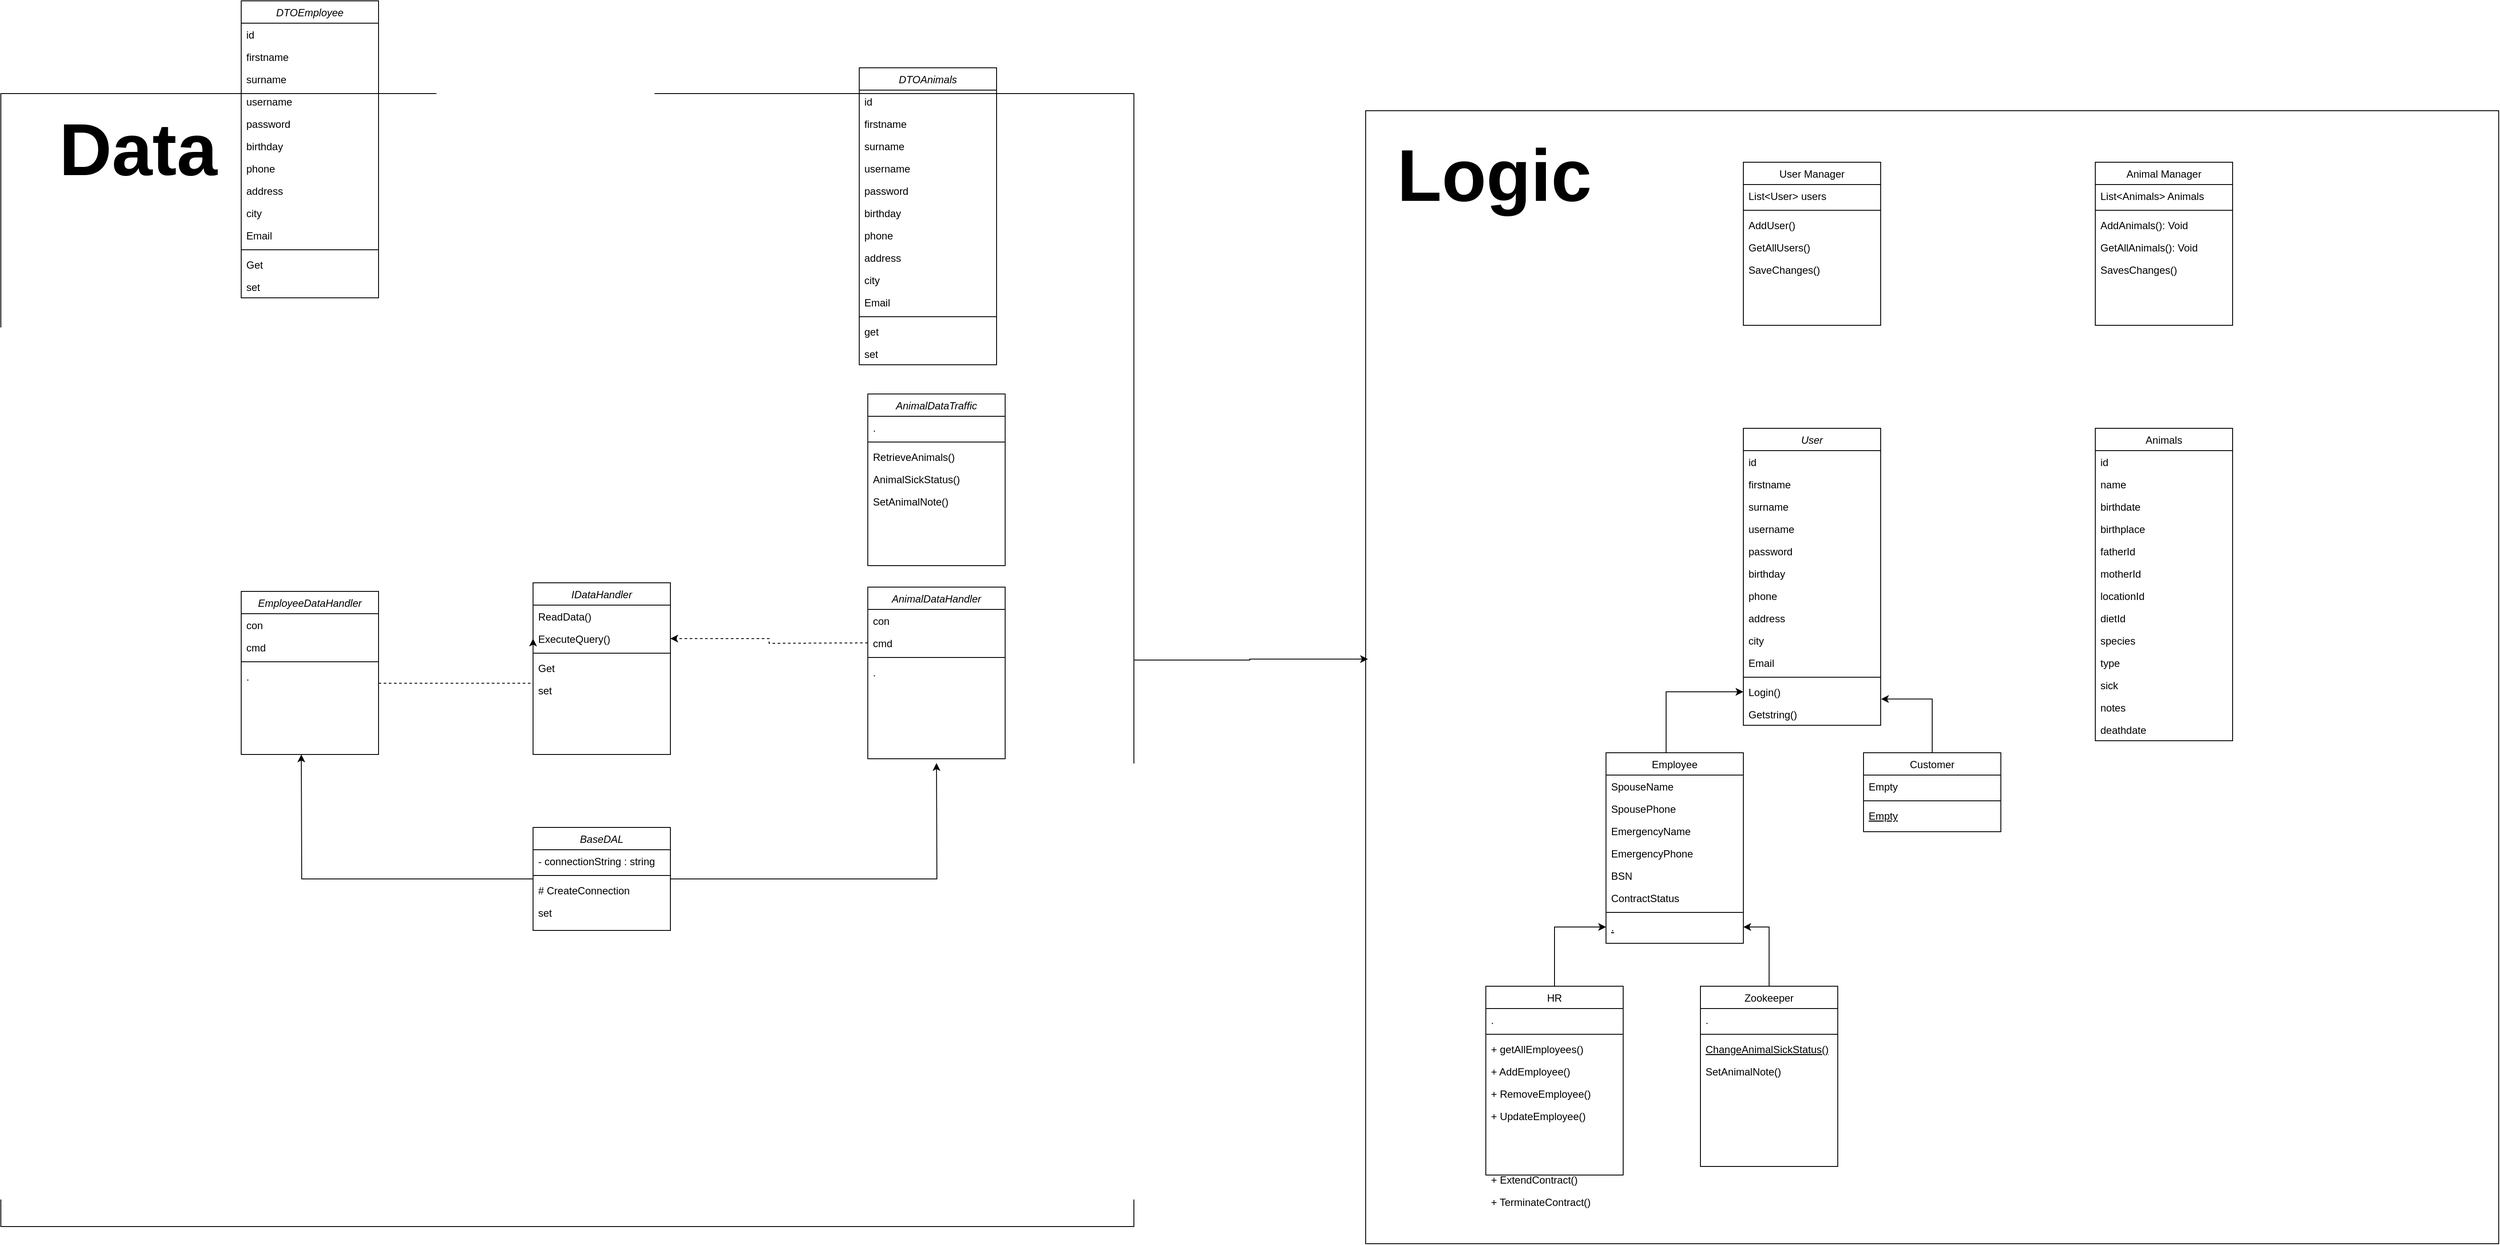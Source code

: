 <mxfile version="20.2.3" type="device"><diagram id="C5RBs43oDa-KdzZeNtuy" name="Page-1"><mxGraphModel dx="5321" dy="2700" grid="1" gridSize="10" guides="1" tooltips="1" connect="0" arrows="1" fold="1" page="1" pageScale="1" pageWidth="827" pageHeight="1169" math="0" shadow="0"><root><mxCell id="WIyWlLk6GJQsqaUBKTNV-0"/><mxCell id="WIyWlLk6GJQsqaUBKTNV-1" parent="WIyWlLk6GJQsqaUBKTNV-0"/><mxCell id="oR1bNTwFXTj507dWlVXC-54" value="" style="group" parent="WIyWlLk6GJQsqaUBKTNV-1" connectable="0" vertex="1"><mxGeometry x="-220" y="-250" width="1320" height="1320" as="geometry"/></mxCell><mxCell id="oR1bNTwFXTj507dWlVXC-52" value="" style="whiteSpace=wrap;html=1;aspect=fixed;labelBorderColor=#00CCCC;labelBackgroundColor=#99FF99;" parent="oR1bNTwFXTj507dWlVXC-54" vertex="1"><mxGeometry width="1320" height="1320" as="geometry"/></mxCell><mxCell id="oR1bNTwFXTj507dWlVXC-53" value="Logic" style="text;html=1;strokeColor=none;fillColor=none;align=center;verticalAlign=middle;whiteSpace=wrap;rounded=0;fontStyle=1;fontSize=85;" parent="oR1bNTwFXTj507dWlVXC-54" vertex="1"><mxGeometry x="120" y="60" width="60" height="30" as="geometry"/></mxCell><mxCell id="-MPWnxY_A1ma4q9v_jvq-7" value="User Manager" style="swimlane;fontStyle=0;align=center;verticalAlign=top;childLayout=stackLayout;horizontal=1;startSize=26;horizontalStack=0;resizeParent=1;resizeLast=0;collapsible=1;marginBottom=0;rounded=0;shadow=0;strokeWidth=1;" parent="oR1bNTwFXTj507dWlVXC-54" vertex="1"><mxGeometry x="440" y="60" width="160" height="190" as="geometry"><mxRectangle x="230" y="140" width="160" height="26" as="alternateBounds"/></mxGeometry></mxCell><mxCell id="-MPWnxY_A1ma4q9v_jvq-8" value="List&lt;User&gt; users" style="text;align=left;verticalAlign=top;spacingLeft=4;spacingRight=4;overflow=hidden;rotatable=0;points=[[0,0.5],[1,0.5]];portConstraint=eastwest;" parent="-MPWnxY_A1ma4q9v_jvq-7" vertex="1"><mxGeometry y="26" width="160" height="26" as="geometry"/></mxCell><mxCell id="-MPWnxY_A1ma4q9v_jvq-9" value="" style="line;html=1;strokeWidth=1;align=left;verticalAlign=middle;spacingTop=-1;spacingLeft=3;spacingRight=3;rotatable=0;labelPosition=right;points=[];portConstraint=eastwest;" parent="-MPWnxY_A1ma4q9v_jvq-7" vertex="1"><mxGeometry y="52" width="160" height="8" as="geometry"/></mxCell><mxCell id="-MPWnxY_A1ma4q9v_jvq-15" value="AddUser()" style="text;align=left;verticalAlign=top;spacingLeft=4;spacingRight=4;overflow=hidden;rotatable=0;points=[[0,0.5],[1,0.5]];portConstraint=eastwest;" parent="-MPWnxY_A1ma4q9v_jvq-7" vertex="1"><mxGeometry y="60" width="160" height="26" as="geometry"/></mxCell><mxCell id="oILaNvn7ztv15I3lUajf-6" value="GetAllUsers()" style="text;align=left;verticalAlign=top;spacingLeft=4;spacingRight=4;overflow=hidden;rotatable=0;points=[[0,0.5],[1,0.5]];portConstraint=eastwest;" parent="-MPWnxY_A1ma4q9v_jvq-7" vertex="1"><mxGeometry y="86" width="160" height="26" as="geometry"/></mxCell><mxCell id="oR1bNTwFXTj507dWlVXC-46" value="SaveChanges()" style="text;align=left;verticalAlign=top;spacingLeft=4;spacingRight=4;overflow=hidden;rotatable=0;points=[[0,0.5],[1,0.5]];portConstraint=eastwest;" parent="-MPWnxY_A1ma4q9v_jvq-7" vertex="1"><mxGeometry y="112" width="160" height="26" as="geometry"/></mxCell><mxCell id="-MPWnxY_A1ma4q9v_jvq-1" value="Animal Manager" style="swimlane;fontStyle=0;align=center;verticalAlign=top;childLayout=stackLayout;horizontal=1;startSize=26;horizontalStack=0;resizeParent=1;resizeLast=0;collapsible=1;marginBottom=0;rounded=0;shadow=0;strokeWidth=1;" parent="oR1bNTwFXTj507dWlVXC-54" vertex="1"><mxGeometry x="850" y="60" width="160" height="190" as="geometry"><mxRectangle x="230" y="140" width="160" height="26" as="alternateBounds"/></mxGeometry></mxCell><mxCell id="-MPWnxY_A1ma4q9v_jvq-6" value="List&lt;Animals&gt; Animals" style="text;align=left;verticalAlign=top;spacingLeft=4;spacingRight=4;overflow=hidden;rotatable=0;points=[[0,0.5],[1,0.5]];portConstraint=eastwest;" parent="-MPWnxY_A1ma4q9v_jvq-1" vertex="1"><mxGeometry y="26" width="160" height="26" as="geometry"/></mxCell><mxCell id="-MPWnxY_A1ma4q9v_jvq-5" value="" style="line;html=1;strokeWidth=1;align=left;verticalAlign=middle;spacingTop=-1;spacingLeft=3;spacingRight=3;rotatable=0;labelPosition=right;points=[];portConstraint=eastwest;" parent="-MPWnxY_A1ma4q9v_jvq-1" vertex="1"><mxGeometry y="52" width="160" height="8" as="geometry"/></mxCell><mxCell id="-MPWnxY_A1ma4q9v_jvq-10" value="AddAnimals(): Void&#10;&#10;" style="text;align=left;verticalAlign=top;spacingLeft=4;spacingRight=4;overflow=hidden;rotatable=0;points=[[0,0.5],[1,0.5]];portConstraint=eastwest;" parent="-MPWnxY_A1ma4q9v_jvq-1" vertex="1"><mxGeometry y="60" width="160" height="26" as="geometry"/></mxCell><mxCell id="-MPWnxY_A1ma4q9v_jvq-11" value="GetAllAnimals(): Void&#10;&#10;" style="text;align=left;verticalAlign=top;spacingLeft=4;spacingRight=4;overflow=hidden;rotatable=0;points=[[0,0.5],[1,0.5]];portConstraint=eastwest;" parent="-MPWnxY_A1ma4q9v_jvq-1" vertex="1"><mxGeometry y="86" width="160" height="26" as="geometry"/></mxCell><mxCell id="-MPWnxY_A1ma4q9v_jvq-13" value="SavesChanges()" style="text;align=left;verticalAlign=top;spacingLeft=4;spacingRight=4;overflow=hidden;rotatable=0;points=[[0,0.5],[1,0.5]];portConstraint=eastwest;" parent="-MPWnxY_A1ma4q9v_jvq-1" vertex="1"><mxGeometry y="112" width="160" height="26" as="geometry"/></mxCell><mxCell id="zkfFHV4jXpPFQw0GAbJ--17" value="Animals" style="swimlane;fontStyle=0;align=center;verticalAlign=top;childLayout=stackLayout;horizontal=1;startSize=26;horizontalStack=0;resizeParent=1;resizeLast=0;collapsible=1;marginBottom=0;rounded=0;shadow=0;strokeWidth=1;" parent="oR1bNTwFXTj507dWlVXC-54" vertex="1"><mxGeometry x="850" y="370" width="160" height="364" as="geometry"><mxRectangle x="550" y="140" width="160" height="26" as="alternateBounds"/></mxGeometry></mxCell><mxCell id="zkfFHV4jXpPFQw0GAbJ--18" value="id" style="text;align=left;verticalAlign=top;spacingLeft=4;spacingRight=4;overflow=hidden;rotatable=0;points=[[0,0.5],[1,0.5]];portConstraint=eastwest;" parent="zkfFHV4jXpPFQw0GAbJ--17" vertex="1"><mxGeometry y="26" width="160" height="26" as="geometry"/></mxCell><mxCell id="zkfFHV4jXpPFQw0GAbJ--19" value="name" style="text;align=left;verticalAlign=top;spacingLeft=4;spacingRight=4;overflow=hidden;rotatable=0;points=[[0,0.5],[1,0.5]];portConstraint=eastwest;rounded=0;shadow=0;html=0;" parent="zkfFHV4jXpPFQw0GAbJ--17" vertex="1"><mxGeometry y="52" width="160" height="26" as="geometry"/></mxCell><mxCell id="zkfFHV4jXpPFQw0GAbJ--20" value="birthdate" style="text;align=left;verticalAlign=top;spacingLeft=4;spacingRight=4;overflow=hidden;rotatable=0;points=[[0,0.5],[1,0.5]];portConstraint=eastwest;rounded=0;shadow=0;html=0;" parent="zkfFHV4jXpPFQw0GAbJ--17" vertex="1"><mxGeometry y="78" width="160" height="26" as="geometry"/></mxCell><mxCell id="zkfFHV4jXpPFQw0GAbJ--21" value="birthplace" style="text;align=left;verticalAlign=top;spacingLeft=4;spacingRight=4;overflow=hidden;rotatable=0;points=[[0,0.5],[1,0.5]];portConstraint=eastwest;rounded=0;shadow=0;html=0;" parent="zkfFHV4jXpPFQw0GAbJ--17" vertex="1"><mxGeometry y="104" width="160" height="26" as="geometry"/></mxCell><mxCell id="zkfFHV4jXpPFQw0GAbJ--22" value="fatherId&#10;" style="text;align=left;verticalAlign=top;spacingLeft=4;spacingRight=4;overflow=hidden;rotatable=0;points=[[0,0.5],[1,0.5]];portConstraint=eastwest;rounded=0;shadow=0;html=0;" parent="zkfFHV4jXpPFQw0GAbJ--17" vertex="1"><mxGeometry y="130" width="160" height="26" as="geometry"/></mxCell><mxCell id="zkfFHV4jXpPFQw0GAbJ--24" value="motherId" style="text;align=left;verticalAlign=top;spacingLeft=4;spacingRight=4;overflow=hidden;rotatable=0;points=[[0,0.5],[1,0.5]];portConstraint=eastwest;" parent="zkfFHV4jXpPFQw0GAbJ--17" vertex="1"><mxGeometry y="156" width="160" height="26" as="geometry"/></mxCell><mxCell id="zkfFHV4jXpPFQw0GAbJ--25" value="locationId" style="text;align=left;verticalAlign=top;spacingLeft=4;spacingRight=4;overflow=hidden;rotatable=0;points=[[0,0.5],[1,0.5]];portConstraint=eastwest;" parent="zkfFHV4jXpPFQw0GAbJ--17" vertex="1"><mxGeometry y="182" width="160" height="26" as="geometry"/></mxCell><mxCell id="QsnjbeU9cIYZemEmdi8z-0" value="dietId" style="text;align=left;verticalAlign=top;spacingLeft=4;spacingRight=4;overflow=hidden;rotatable=0;points=[[0,0.5],[1,0.5]];portConstraint=eastwest;rounded=0;shadow=0;html=0;" parent="zkfFHV4jXpPFQw0GAbJ--17" vertex="1"><mxGeometry y="208" width="160" height="26" as="geometry"/></mxCell><mxCell id="QsnjbeU9cIYZemEmdi8z-1" value="species" style="text;align=left;verticalAlign=top;spacingLeft=4;spacingRight=4;overflow=hidden;rotatable=0;points=[[0,0.5],[1,0.5]];portConstraint=eastwest;rounded=0;shadow=0;html=0;" parent="zkfFHV4jXpPFQw0GAbJ--17" vertex="1"><mxGeometry y="234" width="160" height="26" as="geometry"/></mxCell><mxCell id="oR1bNTwFXTj507dWlVXC-50" value="type" style="text;align=left;verticalAlign=top;spacingLeft=4;spacingRight=4;overflow=hidden;rotatable=0;points=[[0,0.5],[1,0.5]];portConstraint=eastwest;rounded=0;shadow=0;html=0;" parent="zkfFHV4jXpPFQw0GAbJ--17" vertex="1"><mxGeometry y="260" width="160" height="26" as="geometry"/></mxCell><mxCell id="QsnjbeU9cIYZemEmdi8z-2" value="sick" style="text;align=left;verticalAlign=top;spacingLeft=4;spacingRight=4;overflow=hidden;rotatable=0;points=[[0,0.5],[1,0.5]];portConstraint=eastwest;rounded=0;shadow=0;html=0;" parent="zkfFHV4jXpPFQw0GAbJ--17" vertex="1"><mxGeometry y="286" width="160" height="26" as="geometry"/></mxCell><mxCell id="QsnjbeU9cIYZemEmdi8z-3" value="notes" style="text;align=left;verticalAlign=top;spacingLeft=4;spacingRight=4;overflow=hidden;rotatable=0;points=[[0,0.5],[1,0.5]];portConstraint=eastwest;rounded=0;shadow=0;html=0;" parent="zkfFHV4jXpPFQw0GAbJ--17" vertex="1"><mxGeometry y="312" width="160" height="26" as="geometry"/></mxCell><mxCell id="QsnjbeU9cIYZemEmdi8z-4" value="deathdate" style="text;align=left;verticalAlign=top;spacingLeft=4;spacingRight=4;overflow=hidden;rotatable=0;points=[[0,0.5],[1,0.5]];portConstraint=eastwest;rounded=0;shadow=0;html=0;" parent="zkfFHV4jXpPFQw0GAbJ--17" vertex="1"><mxGeometry y="338" width="160" height="26" as="geometry"/></mxCell><mxCell id="-MPWnxY_A1ma4q9v_jvq-16" value="+ ExtendContract()" style="text;align=left;verticalAlign=top;spacingLeft=4;spacingRight=4;overflow=hidden;rotatable=0;points=[[0,0.5],[1,0.5]];portConstraint=eastwest;" parent="oR1bNTwFXTj507dWlVXC-54" vertex="1"><mxGeometry x="140" y="1232" width="160" height="26" as="geometry"/></mxCell><mxCell id="oR1bNTwFXTj507dWlVXC-45" value="+ TerminateContract()&#10;" style="text;align=left;verticalAlign=top;spacingLeft=4;spacingRight=4;overflow=hidden;rotatable=0;points=[[0,0.5],[1,0.5]];portConstraint=eastwest;" parent="oR1bNTwFXTj507dWlVXC-54" vertex="1"><mxGeometry x="140" y="1258" width="160" height="26" as="geometry"/></mxCell><mxCell id="zkfFHV4jXpPFQw0GAbJ--0" value="User" style="swimlane;fontStyle=2;align=center;verticalAlign=top;childLayout=stackLayout;horizontal=1;startSize=26;horizontalStack=0;resizeParent=1;resizeLast=0;collapsible=1;marginBottom=0;rounded=0;shadow=0;strokeWidth=1;" parent="WIyWlLk6GJQsqaUBKTNV-1" vertex="1"><mxGeometry x="220" y="120" width="160" height="346" as="geometry"><mxRectangle x="230" y="140" width="160" height="26" as="alternateBounds"/></mxGeometry></mxCell><mxCell id="zkfFHV4jXpPFQw0GAbJ--1" value="id" style="text;align=left;verticalAlign=top;spacingLeft=4;spacingRight=4;overflow=hidden;rotatable=0;points=[[0,0.5],[1,0.5]];portConstraint=eastwest;" parent="zkfFHV4jXpPFQw0GAbJ--0" vertex="1"><mxGeometry y="26" width="160" height="26" as="geometry"/></mxCell><mxCell id="zkfFHV4jXpPFQw0GAbJ--2" value="firstname" style="text;align=left;verticalAlign=top;spacingLeft=4;spacingRight=4;overflow=hidden;rotatable=0;points=[[0,0.5],[1,0.5]];portConstraint=eastwest;rounded=0;shadow=0;html=0;" parent="zkfFHV4jXpPFQw0GAbJ--0" vertex="1"><mxGeometry y="52" width="160" height="26" as="geometry"/></mxCell><mxCell id="oR1bNTwFXTj507dWlVXC-14" value="surname" style="text;align=left;verticalAlign=top;spacingLeft=4;spacingRight=4;overflow=hidden;rotatable=0;points=[[0,0.5],[1,0.5]];portConstraint=eastwest;rounded=0;shadow=0;html=0;" parent="zkfFHV4jXpPFQw0GAbJ--0" vertex="1"><mxGeometry y="78" width="160" height="26" as="geometry"/></mxCell><mxCell id="oR1bNTwFXTj507dWlVXC-15" value="username" style="text;align=left;verticalAlign=top;spacingLeft=4;spacingRight=4;overflow=hidden;rotatable=0;points=[[0,0.5],[1,0.5]];portConstraint=eastwest;rounded=0;shadow=0;html=0;" parent="zkfFHV4jXpPFQw0GAbJ--0" vertex="1"><mxGeometry y="104" width="160" height="26" as="geometry"/></mxCell><mxCell id="oR1bNTwFXTj507dWlVXC-16" value="password" style="text;align=left;verticalAlign=top;spacingLeft=4;spacingRight=4;overflow=hidden;rotatable=0;points=[[0,0.5],[1,0.5]];portConstraint=eastwest;rounded=0;shadow=0;html=0;" parent="zkfFHV4jXpPFQw0GAbJ--0" vertex="1"><mxGeometry y="130" width="160" height="26" as="geometry"/></mxCell><mxCell id="AJ4pyQ9A2EGNGKqb7ram-20" value="birthday" style="text;align=left;verticalAlign=top;spacingLeft=4;spacingRight=4;overflow=hidden;rotatable=0;points=[[0,0.5],[1,0.5]];portConstraint=eastwest;rounded=0;shadow=0;html=0;" parent="zkfFHV4jXpPFQw0GAbJ--0" vertex="1"><mxGeometry y="156" width="160" height="26" as="geometry"/></mxCell><mxCell id="oR1bNTwFXTj507dWlVXC-13" value="phone" style="text;align=left;verticalAlign=top;spacingLeft=4;spacingRight=4;overflow=hidden;rotatable=0;points=[[0,0.5],[1,0.5]];portConstraint=eastwest;rounded=0;shadow=0;html=0;" parent="zkfFHV4jXpPFQw0GAbJ--0" vertex="1"><mxGeometry y="182" width="160" height="26" as="geometry"/></mxCell><mxCell id="oR1bNTwFXTj507dWlVXC-12" value="address" style="text;align=left;verticalAlign=top;spacingLeft=4;spacingRight=4;overflow=hidden;rotatable=0;points=[[0,0.5],[1,0.5]];portConstraint=eastwest;rounded=0;shadow=0;html=0;" parent="zkfFHV4jXpPFQw0GAbJ--0" vertex="1"><mxGeometry y="208" width="160" height="26" as="geometry"/></mxCell><mxCell id="zkfFHV4jXpPFQw0GAbJ--3" value="city" style="text;align=left;verticalAlign=top;spacingLeft=4;spacingRight=4;overflow=hidden;rotatable=0;points=[[0,0.5],[1,0.5]];portConstraint=eastwest;rounded=0;shadow=0;html=0;" parent="zkfFHV4jXpPFQw0GAbJ--0" vertex="1"><mxGeometry y="234" width="160" height="26" as="geometry"/></mxCell><mxCell id="AJ4pyQ9A2EGNGKqb7ram-4" value="Email" style="text;align=left;verticalAlign=top;spacingLeft=4;spacingRight=4;overflow=hidden;rotatable=0;points=[[0,0.5],[1,0.5]];portConstraint=eastwest;rounded=0;shadow=0;html=0;" parent="zkfFHV4jXpPFQw0GAbJ--0" vertex="1"><mxGeometry y="260" width="160" height="26" as="geometry"/></mxCell><mxCell id="zkfFHV4jXpPFQw0GAbJ--4" value="" style="line;html=1;strokeWidth=1;align=left;verticalAlign=middle;spacingTop=-1;spacingLeft=3;spacingRight=3;rotatable=0;labelPosition=right;points=[];portConstraint=eastwest;" parent="zkfFHV4jXpPFQw0GAbJ--0" vertex="1"><mxGeometry y="286" width="160" height="8" as="geometry"/></mxCell><mxCell id="oR1bNTwFXTj507dWlVXC-35" value="Login()" style="text;align=left;verticalAlign=top;spacingLeft=4;spacingRight=4;overflow=hidden;rotatable=0;points=[[0,0.5],[1,0.5]];portConstraint=eastwest;rounded=0;shadow=0;html=0;" parent="zkfFHV4jXpPFQw0GAbJ--0" vertex="1"><mxGeometry y="294" width="160" height="26" as="geometry"/></mxCell><mxCell id="AJ4pyQ9A2EGNGKqb7ram-22" value="Getstring()" style="text;align=left;verticalAlign=top;spacingLeft=4;spacingRight=4;overflow=hidden;rotatable=0;points=[[0,0.5],[1,0.5]];portConstraint=eastwest;rounded=0;shadow=0;html=0;" parent="zkfFHV4jXpPFQw0GAbJ--0" vertex="1"><mxGeometry y="320" width="160" height="26" as="geometry"/></mxCell><mxCell id="oR1bNTwFXTj507dWlVXC-39" style="edgeStyle=orthogonalEdgeStyle;rounded=0;orthogonalLoop=1;jettySize=auto;html=1;entryX=0;entryY=0.5;entryDx=0;entryDy=0;" parent="WIyWlLk6GJQsqaUBKTNV-1" source="zkfFHV4jXpPFQw0GAbJ--6" target="oR1bNTwFXTj507dWlVXC-35" edge="1"><mxGeometry relative="1" as="geometry"><Array as="points"><mxPoint x="130" y="427"/></Array></mxGeometry></mxCell><mxCell id="zkfFHV4jXpPFQw0GAbJ--6" value="Employee" style="swimlane;fontStyle=0;align=center;verticalAlign=top;childLayout=stackLayout;horizontal=1;startSize=26;horizontalStack=0;resizeParent=1;resizeLast=0;collapsible=1;marginBottom=0;rounded=0;shadow=0;strokeWidth=1;" parent="WIyWlLk6GJQsqaUBKTNV-1" vertex="1"><mxGeometry x="60" y="498" width="160" height="222" as="geometry"><mxRectangle x="130" y="380" width="160" height="26" as="alternateBounds"/></mxGeometry></mxCell><mxCell id="zkfFHV4jXpPFQw0GAbJ--7" value="SpouseName" style="text;align=left;verticalAlign=top;spacingLeft=4;spacingRight=4;overflow=hidden;rotatable=0;points=[[0,0.5],[1,0.5]];portConstraint=eastwest;" parent="zkfFHV4jXpPFQw0GAbJ--6" vertex="1"><mxGeometry y="26" width="160" height="26" as="geometry"/></mxCell><mxCell id="oR1bNTwFXTj507dWlVXC-20" value="SpousePhone" style="text;align=left;verticalAlign=top;spacingLeft=4;spacingRight=4;overflow=hidden;rotatable=0;points=[[0,0.5],[1,0.5]];portConstraint=eastwest;rounded=0;shadow=0;html=0;" parent="zkfFHV4jXpPFQw0GAbJ--6" vertex="1"><mxGeometry y="52" width="160" height="26" as="geometry"/></mxCell><mxCell id="oR1bNTwFXTj507dWlVXC-19" value="EmergencyName" style="text;align=left;verticalAlign=top;spacingLeft=4;spacingRight=4;overflow=hidden;rotatable=0;points=[[0,0.5],[1,0.5]];portConstraint=eastwest;rounded=0;shadow=0;html=0;" parent="zkfFHV4jXpPFQw0GAbJ--6" vertex="1"><mxGeometry y="78" width="160" height="26" as="geometry"/></mxCell><mxCell id="oR1bNTwFXTj507dWlVXC-18" value="EmergencyPhone" style="text;align=left;verticalAlign=top;spacingLeft=4;spacingRight=4;overflow=hidden;rotatable=0;points=[[0,0.5],[1,0.5]];portConstraint=eastwest;rounded=0;shadow=0;html=0;" parent="zkfFHV4jXpPFQw0GAbJ--6" vertex="1"><mxGeometry y="104" width="160" height="26" as="geometry"/></mxCell><mxCell id="oR1bNTwFXTj507dWlVXC-17" value="BSN" style="text;align=left;verticalAlign=top;spacingLeft=4;spacingRight=4;overflow=hidden;rotatable=0;points=[[0,0.5],[1,0.5]];portConstraint=eastwest;rounded=0;shadow=0;html=0;" parent="zkfFHV4jXpPFQw0GAbJ--6" vertex="1"><mxGeometry y="130" width="160" height="26" as="geometry"/></mxCell><mxCell id="zkfFHV4jXpPFQw0GAbJ--8" value="ContractStatus" style="text;align=left;verticalAlign=top;spacingLeft=4;spacingRight=4;overflow=hidden;rotatable=0;points=[[0,0.5],[1,0.5]];portConstraint=eastwest;rounded=0;shadow=0;html=0;" parent="zkfFHV4jXpPFQw0GAbJ--6" vertex="1"><mxGeometry y="156" width="160" height="26" as="geometry"/></mxCell><mxCell id="zkfFHV4jXpPFQw0GAbJ--9" value="" style="line;html=1;strokeWidth=1;align=left;verticalAlign=middle;spacingTop=-1;spacingLeft=3;spacingRight=3;rotatable=0;labelPosition=right;points=[];portConstraint=eastwest;" parent="zkfFHV4jXpPFQw0GAbJ--6" vertex="1"><mxGeometry y="182" width="160" height="8" as="geometry"/></mxCell><mxCell id="zkfFHV4jXpPFQw0GAbJ--10" value="." style="text;align=left;verticalAlign=top;spacingLeft=4;spacingRight=4;overflow=hidden;rotatable=0;points=[[0,0.5],[1,0.5]];portConstraint=eastwest;fontStyle=4" parent="zkfFHV4jXpPFQw0GAbJ--6" vertex="1"><mxGeometry y="190" width="160" height="26" as="geometry"/></mxCell><mxCell id="oR1bNTwFXTj507dWlVXC-40" style="edgeStyle=orthogonalEdgeStyle;rounded=0;orthogonalLoop=1;jettySize=auto;html=1;entryX=1.003;entryY=0.824;entryDx=0;entryDy=0;entryPerimeter=0;" parent="WIyWlLk6GJQsqaUBKTNV-1" source="oR1bNTwFXTj507dWlVXC-2" target="oR1bNTwFXTj507dWlVXC-35" edge="1"><mxGeometry relative="1" as="geometry"/></mxCell><mxCell id="oR1bNTwFXTj507dWlVXC-2" value="Customer" style="swimlane;fontStyle=0;align=center;verticalAlign=top;childLayout=stackLayout;horizontal=1;startSize=26;horizontalStack=0;resizeParent=1;resizeLast=0;collapsible=1;marginBottom=0;rounded=0;shadow=0;strokeWidth=1;" parent="WIyWlLk6GJQsqaUBKTNV-1" vertex="1"><mxGeometry x="360" y="498" width="160" height="92" as="geometry"><mxRectangle x="130" y="380" width="160" height="26" as="alternateBounds"/></mxGeometry></mxCell><mxCell id="oR1bNTwFXTj507dWlVXC-3" value="Empty" style="text;align=left;verticalAlign=top;spacingLeft=4;spacingRight=4;overflow=hidden;rotatable=0;points=[[0,0.5],[1,0.5]];portConstraint=eastwest;" parent="oR1bNTwFXTj507dWlVXC-2" vertex="1"><mxGeometry y="26" width="160" height="26" as="geometry"/></mxCell><mxCell id="oR1bNTwFXTj507dWlVXC-5" value="" style="line;html=1;strokeWidth=1;align=left;verticalAlign=middle;spacingTop=-1;spacingLeft=3;spacingRight=3;rotatable=0;labelPosition=right;points=[];portConstraint=eastwest;" parent="oR1bNTwFXTj507dWlVXC-2" vertex="1"><mxGeometry y="52" width="160" height="8" as="geometry"/></mxCell><mxCell id="oR1bNTwFXTj507dWlVXC-6" value="Empty" style="text;align=left;verticalAlign=top;spacingLeft=4;spacingRight=4;overflow=hidden;rotatable=0;points=[[0,0.5],[1,0.5]];portConstraint=eastwest;fontStyle=4" parent="oR1bNTwFXTj507dWlVXC-2" vertex="1"><mxGeometry y="60" width="160" height="26" as="geometry"/></mxCell><mxCell id="oR1bNTwFXTj507dWlVXC-36" style="edgeStyle=orthogonalEdgeStyle;rounded=0;orthogonalLoop=1;jettySize=auto;html=1;entryX=0;entryY=0.5;entryDx=0;entryDy=0;" parent="WIyWlLk6GJQsqaUBKTNV-1" source="oR1bNTwFXTj507dWlVXC-21" target="zkfFHV4jXpPFQw0GAbJ--10" edge="1"><mxGeometry relative="1" as="geometry"/></mxCell><mxCell id="oR1bNTwFXTj507dWlVXC-21" value="HR" style="swimlane;fontStyle=0;align=center;verticalAlign=top;childLayout=stackLayout;horizontal=1;startSize=26;horizontalStack=0;resizeParent=1;resizeLast=0;collapsible=1;marginBottom=0;rounded=0;shadow=0;strokeWidth=1;" parent="WIyWlLk6GJQsqaUBKTNV-1" vertex="1"><mxGeometry x="-80" y="770" width="160" height="220" as="geometry"><mxRectangle x="130" y="380" width="160" height="26" as="alternateBounds"/></mxGeometry></mxCell><mxCell id="oR1bNTwFXTj507dWlVXC-22" value="." style="text;align=left;verticalAlign=top;spacingLeft=4;spacingRight=4;overflow=hidden;rotatable=0;points=[[0,0.5],[1,0.5]];portConstraint=eastwest;" parent="oR1bNTwFXTj507dWlVXC-21" vertex="1"><mxGeometry y="26" width="160" height="26" as="geometry"/></mxCell><mxCell id="oR1bNTwFXTj507dWlVXC-24" value="" style="line;html=1;strokeWidth=1;align=left;verticalAlign=middle;spacingTop=-1;spacingLeft=3;spacingRight=3;rotatable=0;labelPosition=right;points=[];portConstraint=eastwest;" parent="oR1bNTwFXTj507dWlVXC-21" vertex="1"><mxGeometry y="52" width="160" height="8" as="geometry"/></mxCell><mxCell id="oR1bNTwFXTj507dWlVXC-25" value="+ getAllEmployees()" style="text;align=left;verticalAlign=top;spacingLeft=4;spacingRight=4;overflow=hidden;rotatable=0;points=[[0,0.5],[1,0.5]];portConstraint=eastwest;fontStyle=0" parent="oR1bNTwFXTj507dWlVXC-21" vertex="1"><mxGeometry y="60" width="160" height="26" as="geometry"/></mxCell><mxCell id="oR1bNTwFXTj507dWlVXC-26" value="+ AddEmployee()" style="text;align=left;verticalAlign=top;spacingLeft=4;spacingRight=4;overflow=hidden;rotatable=0;points=[[0,0.5],[1,0.5]];portConstraint=eastwest;" parent="oR1bNTwFXTj507dWlVXC-21" vertex="1"><mxGeometry y="86" width="160" height="26" as="geometry"/></mxCell><mxCell id="AJ4pyQ9A2EGNGKqb7ram-35" value="+ RemoveEmployee()" style="text;align=left;verticalAlign=top;spacingLeft=4;spacingRight=4;overflow=hidden;rotatable=0;points=[[0,0.5],[1,0.5]];portConstraint=eastwest;" parent="oR1bNTwFXTj507dWlVXC-21" vertex="1"><mxGeometry y="112" width="160" height="26" as="geometry"/></mxCell><mxCell id="AJ4pyQ9A2EGNGKqb7ram-36" value="+ UpdateEmployee()" style="text;align=left;verticalAlign=top;spacingLeft=4;spacingRight=4;overflow=hidden;rotatable=0;points=[[0,0.5],[1,0.5]];portConstraint=eastwest;" parent="oR1bNTwFXTj507dWlVXC-21" vertex="1"><mxGeometry y="138" width="160" height="26" as="geometry"/></mxCell><mxCell id="oR1bNTwFXTj507dWlVXC-38" style="edgeStyle=orthogonalEdgeStyle;rounded=0;orthogonalLoop=1;jettySize=auto;html=1;entryX=1;entryY=0.5;entryDx=0;entryDy=0;" parent="WIyWlLk6GJQsqaUBKTNV-1" source="oR1bNTwFXTj507dWlVXC-27" target="zkfFHV4jXpPFQw0GAbJ--10" edge="1"><mxGeometry relative="1" as="geometry"/></mxCell><mxCell id="oR1bNTwFXTj507dWlVXC-27" value="Zookeeper" style="swimlane;fontStyle=0;align=center;verticalAlign=top;childLayout=stackLayout;horizontal=1;startSize=26;horizontalStack=0;resizeParent=1;resizeLast=0;collapsible=1;marginBottom=0;rounded=0;shadow=0;strokeWidth=1;" parent="WIyWlLk6GJQsqaUBKTNV-1" vertex="1"><mxGeometry x="170" y="770" width="160" height="210" as="geometry"><mxRectangle x="130" y="380" width="160" height="26" as="alternateBounds"/></mxGeometry></mxCell><mxCell id="oR1bNTwFXTj507dWlVXC-28" value="." style="text;align=left;verticalAlign=top;spacingLeft=4;spacingRight=4;overflow=hidden;rotatable=0;points=[[0,0.5],[1,0.5]];portConstraint=eastwest;" parent="oR1bNTwFXTj507dWlVXC-27" vertex="1"><mxGeometry y="26" width="160" height="26" as="geometry"/></mxCell><mxCell id="oR1bNTwFXTj507dWlVXC-30" value="" style="line;html=1;strokeWidth=1;align=left;verticalAlign=middle;spacingTop=-1;spacingLeft=3;spacingRight=3;rotatable=0;labelPosition=right;points=[];portConstraint=eastwest;" parent="oR1bNTwFXTj507dWlVXC-27" vertex="1"><mxGeometry y="52" width="160" height="8" as="geometry"/></mxCell><mxCell id="oR1bNTwFXTj507dWlVXC-31" value="ChangeAnimalSickStatus()" style="text;align=left;verticalAlign=top;spacingLeft=4;spacingRight=4;overflow=hidden;rotatable=0;points=[[0,0.5],[1,0.5]];portConstraint=eastwest;fontStyle=4" parent="oR1bNTwFXTj507dWlVXC-27" vertex="1"><mxGeometry y="60" width="160" height="26" as="geometry"/></mxCell><mxCell id="oR1bNTwFXTj507dWlVXC-32" value="SetAnimalNote()" style="text;align=left;verticalAlign=top;spacingLeft=4;spacingRight=4;overflow=hidden;rotatable=0;points=[[0,0.5],[1,0.5]];portConstraint=eastwest;" parent="oR1bNTwFXTj507dWlVXC-27" vertex="1"><mxGeometry y="86" width="160" height="26" as="geometry"/></mxCell><mxCell id="oR1bNTwFXTj507dWlVXC-55" value="" style="group" parent="WIyWlLk6GJQsqaUBKTNV-1" connectable="0" vertex="1"><mxGeometry x="-1800" y="-280" width="1320" height="1320" as="geometry"/></mxCell><mxCell id="oR1bNTwFXTj507dWlVXC-56" value="" style="whiteSpace=wrap;html=1;aspect=fixed;labelBorderColor=#00CCCC;labelBackgroundColor=#99FF99;" parent="oR1bNTwFXTj507dWlVXC-55" vertex="1"><mxGeometry x="-10" y="10" width="1320" height="1320" as="geometry"/></mxCell><mxCell id="oR1bNTwFXTj507dWlVXC-57" value="Data" style="text;html=1;strokeColor=none;fillColor=none;align=center;verticalAlign=middle;whiteSpace=wrap;rounded=0;fontStyle=1;fontSize=85;" parent="oR1bNTwFXTj507dWlVXC-55" vertex="1"><mxGeometry x="120" y="60" width="60" height="30" as="geometry"/></mxCell><mxCell id="oR1bNTwFXTj507dWlVXC-88" value="IDataHandler" style="swimlane;fontStyle=2;align=center;verticalAlign=top;childLayout=stackLayout;horizontal=1;startSize=26;horizontalStack=0;resizeParent=1;resizeLast=0;collapsible=1;marginBottom=0;rounded=0;shadow=0;strokeWidth=1;" parent="oR1bNTwFXTj507dWlVXC-55" vertex="1"><mxGeometry x="610" y="580" width="160" height="200" as="geometry"><mxRectangle x="230" y="140" width="160" height="26" as="alternateBounds"/></mxGeometry></mxCell><mxCell id="oR1bNTwFXTj507dWlVXC-91" value="ReadData()" style="text;align=left;verticalAlign=top;spacingLeft=4;spacingRight=4;overflow=hidden;rotatable=0;points=[[0,0.5],[1,0.5]];portConstraint=eastwest;rounded=0;shadow=0;html=0;" parent="oR1bNTwFXTj507dWlVXC-88" vertex="1"><mxGeometry y="26" width="160" height="26" as="geometry"/></mxCell><mxCell id="oR1bNTwFXTj507dWlVXC-92" value="ExecuteQuery()" style="text;align=left;verticalAlign=top;spacingLeft=4;spacingRight=4;overflow=hidden;rotatable=0;points=[[0,0.5],[1,0.5]];portConstraint=eastwest;rounded=0;shadow=0;html=0;" parent="oR1bNTwFXTj507dWlVXC-88" vertex="1"><mxGeometry y="52" width="160" height="26" as="geometry"/></mxCell><mxCell id="oR1bNTwFXTj507dWlVXC-95" value="" style="line;html=1;strokeWidth=1;align=left;verticalAlign=middle;spacingTop=-1;spacingLeft=3;spacingRight=3;rotatable=0;labelPosition=right;points=[];portConstraint=eastwest;" parent="oR1bNTwFXTj507dWlVXC-88" vertex="1"><mxGeometry y="78" width="160" height="8" as="geometry"/></mxCell><mxCell id="oR1bNTwFXTj507dWlVXC-96" value="Get" style="text;align=left;verticalAlign=top;spacingLeft=4;spacingRight=4;overflow=hidden;rotatable=0;points=[[0,0.5],[1,0.5]];portConstraint=eastwest;rounded=0;shadow=0;html=0;" parent="oR1bNTwFXTj507dWlVXC-88" vertex="1"><mxGeometry y="86" width="160" height="26" as="geometry"/></mxCell><mxCell id="oR1bNTwFXTj507dWlVXC-97" value="set" style="text;align=left;verticalAlign=top;spacingLeft=4;spacingRight=4;overflow=hidden;rotatable=0;points=[[0,0.5],[1,0.5]];portConstraint=eastwest;rounded=0;shadow=0;html=0;" parent="oR1bNTwFXTj507dWlVXC-88" vertex="1"><mxGeometry y="112" width="160" height="26" as="geometry"/></mxCell><mxCell id="oILaNvn7ztv15I3lUajf-0" style="edgeStyle=orthogonalEdgeStyle;rounded=0;orthogonalLoop=1;jettySize=auto;html=1;" parent="oR1bNTwFXTj507dWlVXC-55" source="AJ4pyQ9A2EGNGKqb7ram-84" edge="1"><mxGeometry relative="1" as="geometry"><mxPoint x="340" y="780" as="targetPoint"/></mxGeometry></mxCell><mxCell id="oILaNvn7ztv15I3lUajf-5" style="edgeStyle=orthogonalEdgeStyle;rounded=0;orthogonalLoop=1;jettySize=auto;html=1;" parent="oR1bNTwFXTj507dWlVXC-55" source="AJ4pyQ9A2EGNGKqb7ram-84" edge="1"><mxGeometry relative="1" as="geometry"><mxPoint x="1080" y="790" as="targetPoint"/></mxGeometry></mxCell><mxCell id="AJ4pyQ9A2EGNGKqb7ram-84" value="BaseDAL" style="swimlane;fontStyle=2;align=center;verticalAlign=top;childLayout=stackLayout;horizontal=1;startSize=26;horizontalStack=0;resizeParent=1;resizeLast=0;collapsible=1;marginBottom=0;rounded=0;shadow=0;strokeWidth=1;" parent="oR1bNTwFXTj507dWlVXC-55" vertex="1"><mxGeometry x="610" y="865" width="160" height="120" as="geometry"><mxRectangle x="230" y="140" width="160" height="26" as="alternateBounds"/></mxGeometry></mxCell><mxCell id="AJ4pyQ9A2EGNGKqb7ram-93" value="- connectionString : string" style="text;align=left;verticalAlign=top;spacingLeft=4;spacingRight=4;overflow=hidden;rotatable=0;points=[[0,0.5],[1,0.5]];portConstraint=eastwest;" parent="AJ4pyQ9A2EGNGKqb7ram-84" vertex="1"><mxGeometry y="26" width="160" height="26" as="geometry"/></mxCell><mxCell id="AJ4pyQ9A2EGNGKqb7ram-89" value="" style="line;html=1;strokeWidth=1;align=left;verticalAlign=middle;spacingTop=-1;spacingLeft=3;spacingRight=3;rotatable=0;labelPosition=right;points=[];portConstraint=eastwest;" parent="AJ4pyQ9A2EGNGKqb7ram-84" vertex="1"><mxGeometry y="52" width="160" height="8" as="geometry"/></mxCell><mxCell id="AJ4pyQ9A2EGNGKqb7ram-90" value="# CreateConnection" style="text;align=left;verticalAlign=top;spacingLeft=4;spacingRight=4;overflow=hidden;rotatable=0;points=[[0,0.5],[1,0.5]];portConstraint=eastwest;rounded=0;shadow=0;html=0;" parent="AJ4pyQ9A2EGNGKqb7ram-84" vertex="1"><mxGeometry y="60" width="160" height="26" as="geometry"/></mxCell><mxCell id="AJ4pyQ9A2EGNGKqb7ram-91" value="set" style="text;align=left;verticalAlign=top;spacingLeft=4;spacingRight=4;overflow=hidden;rotatable=0;points=[[0,0.5],[1,0.5]];portConstraint=eastwest;rounded=0;shadow=0;html=0;" parent="AJ4pyQ9A2EGNGKqb7ram-84" vertex="1"><mxGeometry y="86" width="160" height="26" as="geometry"/></mxCell><mxCell id="oR1bNTwFXTj507dWlVXC-98" style="edgeStyle=orthogonalEdgeStyle;rounded=0;orthogonalLoop=1;jettySize=auto;html=1;entryX=0;entryY=0.5;entryDx=0;entryDy=0;dashed=1;" parent="oR1bNTwFXTj507dWlVXC-55" source="oR1bNTwFXTj507dWlVXC-60" target="oR1bNTwFXTj507dWlVXC-92" edge="1"><mxGeometry relative="1" as="geometry"><Array as="points"><mxPoint x="480" y="697"/><mxPoint x="480" y="697"/></Array></mxGeometry></mxCell><mxCell id="oR1bNTwFXTj507dWlVXC-60" value="EmployeeDataHandler" style="swimlane;fontStyle=2;align=center;verticalAlign=top;childLayout=stackLayout;horizontal=1;startSize=26;horizontalStack=0;resizeParent=1;resizeLast=0;collapsible=1;marginBottom=0;rounded=0;shadow=0;strokeWidth=1;" parent="oR1bNTwFXTj507dWlVXC-55" vertex="1"><mxGeometry x="270" y="590" width="160" height="190" as="geometry"><mxRectangle x="230" y="140" width="160" height="26" as="alternateBounds"/></mxGeometry></mxCell><mxCell id="oR1bNTwFXTj507dWlVXC-63" value="con" style="text;align=left;verticalAlign=top;spacingLeft=4;spacingRight=4;overflow=hidden;rotatable=0;points=[[0,0.5],[1,0.5]];portConstraint=eastwest;rounded=0;shadow=0;html=0;" parent="oR1bNTwFXTj507dWlVXC-60" vertex="1"><mxGeometry y="26" width="160" height="26" as="geometry"/></mxCell><mxCell id="0CNAj1wbMnmSwQuLNIxo-7" value="cmd" style="text;align=left;verticalAlign=top;spacingLeft=4;spacingRight=4;overflow=hidden;rotatable=0;points=[[0,0.5],[1,0.5]];portConstraint=eastwest;rounded=0;shadow=0;html=0;" parent="oR1bNTwFXTj507dWlVXC-60" vertex="1"><mxGeometry y="52" width="160" height="26" as="geometry"/></mxCell><mxCell id="oR1bNTwFXTj507dWlVXC-71" value="" style="line;html=1;strokeWidth=1;align=left;verticalAlign=middle;spacingTop=-1;spacingLeft=3;spacingRight=3;rotatable=0;labelPosition=right;points=[];portConstraint=eastwest;" parent="oR1bNTwFXTj507dWlVXC-60" vertex="1"><mxGeometry y="78" width="160" height="8" as="geometry"/></mxCell><mxCell id="oR1bNTwFXTj507dWlVXC-72" value="." style="text;align=left;verticalAlign=top;spacingLeft=4;spacingRight=4;overflow=hidden;rotatable=0;points=[[0,0.5],[1,0.5]];portConstraint=eastwest;rounded=0;shadow=0;html=0;" parent="oR1bNTwFXTj507dWlVXC-60" vertex="1"><mxGeometry y="86" width="160" height="26" as="geometry"/></mxCell><mxCell id="AJ4pyQ9A2EGNGKqb7ram-42" value="AnimalDataHandler" style="swimlane;fontStyle=2;align=center;verticalAlign=top;childLayout=stackLayout;horizontal=1;startSize=26;horizontalStack=0;resizeParent=1;resizeLast=0;collapsible=1;marginBottom=0;rounded=0;shadow=0;strokeWidth=1;" parent="oR1bNTwFXTj507dWlVXC-55" vertex="1"><mxGeometry x="1000" y="585" width="160" height="200" as="geometry"><mxRectangle x="230" y="140" width="160" height="26" as="alternateBounds"/></mxGeometry></mxCell><mxCell id="AJ4pyQ9A2EGNGKqb7ram-100" value="con" style="text;align=left;verticalAlign=top;spacingLeft=4;spacingRight=4;overflow=hidden;rotatable=0;points=[[0,0.5],[1,0.5]];portConstraint=eastwest;rounded=0;shadow=0;html=0;" parent="AJ4pyQ9A2EGNGKqb7ram-42" vertex="1"><mxGeometry y="26" width="160" height="26" as="geometry"/></mxCell><mxCell id="0CNAj1wbMnmSwQuLNIxo-6" value="cmd" style="text;align=left;verticalAlign=top;spacingLeft=4;spacingRight=4;overflow=hidden;rotatable=0;points=[[0,0.5],[1,0.5]];portConstraint=eastwest;rounded=0;shadow=0;html=0;" parent="AJ4pyQ9A2EGNGKqb7ram-42" vertex="1"><mxGeometry y="52" width="160" height="26" as="geometry"/></mxCell><mxCell id="AJ4pyQ9A2EGNGKqb7ram-53" value="" style="line;html=1;strokeWidth=1;align=left;verticalAlign=middle;spacingTop=-1;spacingLeft=3;spacingRight=3;rotatable=0;labelPosition=right;points=[];portConstraint=eastwest;" parent="AJ4pyQ9A2EGNGKqb7ram-42" vertex="1"><mxGeometry y="78" width="160" height="8" as="geometry"/></mxCell><mxCell id="AJ4pyQ9A2EGNGKqb7ram-55" value="." style="text;align=left;verticalAlign=top;spacingLeft=4;spacingRight=4;overflow=hidden;rotatable=0;points=[[0,0.5],[1,0.5]];portConstraint=eastwest;rounded=0;shadow=0;html=0;" parent="AJ4pyQ9A2EGNGKqb7ram-42" vertex="1"><mxGeometry y="86" width="160" height="26" as="geometry"/></mxCell><mxCell id="oR1bNTwFXTj507dWlVXC-99" style="edgeStyle=orthogonalEdgeStyle;rounded=0;orthogonalLoop=1;jettySize=auto;html=1;entryX=1;entryY=0.5;entryDx=0;entryDy=0;dashed=1;" parent="oR1bNTwFXTj507dWlVXC-55" target="oR1bNTwFXTj507dWlVXC-92" edge="1"><mxGeometry relative="1" as="geometry"><mxPoint x="1000" y="650" as="sourcePoint"/></mxGeometry></mxCell><mxCell id="0CNAj1wbMnmSwQuLNIxo-0" style="edgeStyle=orthogonalEdgeStyle;rounded=0;orthogonalLoop=1;jettySize=auto;html=1;entryX=0.002;entryY=0.484;entryDx=0;entryDy=0;entryPerimeter=0;" parent="WIyWlLk6GJQsqaUBKTNV-1" source="oR1bNTwFXTj507dWlVXC-56" target="oR1bNTwFXTj507dWlVXC-52" edge="1"><mxGeometry relative="1" as="geometry"/></mxCell><mxCell id="AJ4pyQ9A2EGNGKqb7ram-70" value="DTOAnimals" style="swimlane;fontStyle=2;align=center;verticalAlign=top;childLayout=stackLayout;horizontal=1;startSize=26;horizontalStack=0;resizeParent=1;resizeLast=0;collapsible=1;marginBottom=0;rounded=0;shadow=0;strokeWidth=1;" parent="WIyWlLk6GJQsqaUBKTNV-1" vertex="1"><mxGeometry x="-810" y="-300" width="160" height="346" as="geometry"><mxRectangle x="230" y="140" width="160" height="26" as="alternateBounds"/></mxGeometry></mxCell><mxCell id="AJ4pyQ9A2EGNGKqb7ram-71" value="id" style="text;align=left;verticalAlign=top;spacingLeft=4;spacingRight=4;overflow=hidden;rotatable=0;points=[[0,0.5],[1,0.5]];portConstraint=eastwest;" parent="AJ4pyQ9A2EGNGKqb7ram-70" vertex="1"><mxGeometry y="26" width="160" height="26" as="geometry"/></mxCell><mxCell id="AJ4pyQ9A2EGNGKqb7ram-72" value="firstname" style="text;align=left;verticalAlign=top;spacingLeft=4;spacingRight=4;overflow=hidden;rotatable=0;points=[[0,0.5],[1,0.5]];portConstraint=eastwest;rounded=0;shadow=0;html=0;" parent="AJ4pyQ9A2EGNGKqb7ram-70" vertex="1"><mxGeometry y="52" width="160" height="26" as="geometry"/></mxCell><mxCell id="AJ4pyQ9A2EGNGKqb7ram-73" value="surname" style="text;align=left;verticalAlign=top;spacingLeft=4;spacingRight=4;overflow=hidden;rotatable=0;points=[[0,0.5],[1,0.5]];portConstraint=eastwest;rounded=0;shadow=0;html=0;" parent="AJ4pyQ9A2EGNGKqb7ram-70" vertex="1"><mxGeometry y="78" width="160" height="26" as="geometry"/></mxCell><mxCell id="AJ4pyQ9A2EGNGKqb7ram-74" value="username" style="text;align=left;verticalAlign=top;spacingLeft=4;spacingRight=4;overflow=hidden;rotatable=0;points=[[0,0.5],[1,0.5]];portConstraint=eastwest;rounded=0;shadow=0;html=0;" parent="AJ4pyQ9A2EGNGKqb7ram-70" vertex="1"><mxGeometry y="104" width="160" height="26" as="geometry"/></mxCell><mxCell id="AJ4pyQ9A2EGNGKqb7ram-75" value="password" style="text;align=left;verticalAlign=top;spacingLeft=4;spacingRight=4;overflow=hidden;rotatable=0;points=[[0,0.5],[1,0.5]];portConstraint=eastwest;rounded=0;shadow=0;html=0;" parent="AJ4pyQ9A2EGNGKqb7ram-70" vertex="1"><mxGeometry y="130" width="160" height="26" as="geometry"/></mxCell><mxCell id="AJ4pyQ9A2EGNGKqb7ram-76" value="birthday" style="text;align=left;verticalAlign=top;spacingLeft=4;spacingRight=4;overflow=hidden;rotatable=0;points=[[0,0.5],[1,0.5]];portConstraint=eastwest;rounded=0;shadow=0;html=0;" parent="AJ4pyQ9A2EGNGKqb7ram-70" vertex="1"><mxGeometry y="156" width="160" height="26" as="geometry"/></mxCell><mxCell id="AJ4pyQ9A2EGNGKqb7ram-77" value="phone" style="text;align=left;verticalAlign=top;spacingLeft=4;spacingRight=4;overflow=hidden;rotatable=0;points=[[0,0.5],[1,0.5]];portConstraint=eastwest;rounded=0;shadow=0;html=0;" parent="AJ4pyQ9A2EGNGKqb7ram-70" vertex="1"><mxGeometry y="182" width="160" height="26" as="geometry"/></mxCell><mxCell id="AJ4pyQ9A2EGNGKqb7ram-78" value="address" style="text;align=left;verticalAlign=top;spacingLeft=4;spacingRight=4;overflow=hidden;rotatable=0;points=[[0,0.5],[1,0.5]];portConstraint=eastwest;rounded=0;shadow=0;html=0;" parent="AJ4pyQ9A2EGNGKqb7ram-70" vertex="1"><mxGeometry y="208" width="160" height="26" as="geometry"/></mxCell><mxCell id="AJ4pyQ9A2EGNGKqb7ram-79" value="city" style="text;align=left;verticalAlign=top;spacingLeft=4;spacingRight=4;overflow=hidden;rotatable=0;points=[[0,0.5],[1,0.5]];portConstraint=eastwest;rounded=0;shadow=0;html=0;" parent="AJ4pyQ9A2EGNGKqb7ram-70" vertex="1"><mxGeometry y="234" width="160" height="26" as="geometry"/></mxCell><mxCell id="AJ4pyQ9A2EGNGKqb7ram-80" value="Email" style="text;align=left;verticalAlign=top;spacingLeft=4;spacingRight=4;overflow=hidden;rotatable=0;points=[[0,0.5],[1,0.5]];portConstraint=eastwest;rounded=0;shadow=0;html=0;" parent="AJ4pyQ9A2EGNGKqb7ram-70" vertex="1"><mxGeometry y="260" width="160" height="26" as="geometry"/></mxCell><mxCell id="AJ4pyQ9A2EGNGKqb7ram-81" value="" style="line;html=1;strokeWidth=1;align=left;verticalAlign=middle;spacingTop=-1;spacingLeft=3;spacingRight=3;rotatable=0;labelPosition=right;points=[];portConstraint=eastwest;" parent="AJ4pyQ9A2EGNGKqb7ram-70" vertex="1"><mxGeometry y="286" width="160" height="8" as="geometry"/></mxCell><mxCell id="AJ4pyQ9A2EGNGKqb7ram-82" value="get " style="text;align=left;verticalAlign=top;spacingLeft=4;spacingRight=4;overflow=hidden;rotatable=0;points=[[0,0.5],[1,0.5]];portConstraint=eastwest;rounded=0;shadow=0;html=0;" parent="AJ4pyQ9A2EGNGKqb7ram-70" vertex="1"><mxGeometry y="294" width="160" height="26" as="geometry"/></mxCell><mxCell id="AJ4pyQ9A2EGNGKqb7ram-83" value="set" style="text;align=left;verticalAlign=top;spacingLeft=4;spacingRight=4;overflow=hidden;rotatable=0;points=[[0,0.5],[1,0.5]];portConstraint=eastwest;rounded=0;shadow=0;html=0;" parent="AJ4pyQ9A2EGNGKqb7ram-70" vertex="1"><mxGeometry y="320" width="160" height="26" as="geometry"/></mxCell><mxCell id="AJ4pyQ9A2EGNGKqb7ram-56" value="DTOEmployee" style="swimlane;fontStyle=2;align=center;verticalAlign=top;childLayout=stackLayout;horizontal=1;startSize=26;horizontalStack=0;resizeParent=1;resizeLast=0;collapsible=1;marginBottom=0;rounded=0;shadow=0;strokeWidth=1;" parent="WIyWlLk6GJQsqaUBKTNV-1" vertex="1"><mxGeometry x="-1530" y="-378" width="160" height="346" as="geometry"><mxRectangle x="230" y="140" width="160" height="26" as="alternateBounds"/></mxGeometry></mxCell><mxCell id="AJ4pyQ9A2EGNGKqb7ram-57" value="id" style="text;align=left;verticalAlign=top;spacingLeft=4;spacingRight=4;overflow=hidden;rotatable=0;points=[[0,0.5],[1,0.5]];portConstraint=eastwest;" parent="AJ4pyQ9A2EGNGKqb7ram-56" vertex="1"><mxGeometry y="26" width="160" height="26" as="geometry"/></mxCell><mxCell id="AJ4pyQ9A2EGNGKqb7ram-58" value="firstname" style="text;align=left;verticalAlign=top;spacingLeft=4;spacingRight=4;overflow=hidden;rotatable=0;points=[[0,0.5],[1,0.5]];portConstraint=eastwest;rounded=0;shadow=0;html=0;" parent="AJ4pyQ9A2EGNGKqb7ram-56" vertex="1"><mxGeometry y="52" width="160" height="26" as="geometry"/></mxCell><mxCell id="AJ4pyQ9A2EGNGKqb7ram-59" value="surname" style="text;align=left;verticalAlign=top;spacingLeft=4;spacingRight=4;overflow=hidden;rotatable=0;points=[[0,0.5],[1,0.5]];portConstraint=eastwest;rounded=0;shadow=0;html=0;" parent="AJ4pyQ9A2EGNGKqb7ram-56" vertex="1"><mxGeometry y="78" width="160" height="26" as="geometry"/></mxCell><mxCell id="AJ4pyQ9A2EGNGKqb7ram-60" value="username" style="text;align=left;verticalAlign=top;spacingLeft=4;spacingRight=4;overflow=hidden;rotatable=0;points=[[0,0.5],[1,0.5]];portConstraint=eastwest;rounded=0;shadow=0;html=0;" parent="AJ4pyQ9A2EGNGKqb7ram-56" vertex="1"><mxGeometry y="104" width="160" height="26" as="geometry"/></mxCell><mxCell id="AJ4pyQ9A2EGNGKqb7ram-61" value="password" style="text;align=left;verticalAlign=top;spacingLeft=4;spacingRight=4;overflow=hidden;rotatable=0;points=[[0,0.5],[1,0.5]];portConstraint=eastwest;rounded=0;shadow=0;html=0;" parent="AJ4pyQ9A2EGNGKqb7ram-56" vertex="1"><mxGeometry y="130" width="160" height="26" as="geometry"/></mxCell><mxCell id="AJ4pyQ9A2EGNGKqb7ram-62" value="birthday" style="text;align=left;verticalAlign=top;spacingLeft=4;spacingRight=4;overflow=hidden;rotatable=0;points=[[0,0.5],[1,0.5]];portConstraint=eastwest;rounded=0;shadow=0;html=0;" parent="AJ4pyQ9A2EGNGKqb7ram-56" vertex="1"><mxGeometry y="156" width="160" height="26" as="geometry"/></mxCell><mxCell id="AJ4pyQ9A2EGNGKqb7ram-63" value="phone" style="text;align=left;verticalAlign=top;spacingLeft=4;spacingRight=4;overflow=hidden;rotatable=0;points=[[0,0.5],[1,0.5]];portConstraint=eastwest;rounded=0;shadow=0;html=0;" parent="AJ4pyQ9A2EGNGKqb7ram-56" vertex="1"><mxGeometry y="182" width="160" height="26" as="geometry"/></mxCell><mxCell id="AJ4pyQ9A2EGNGKqb7ram-64" value="address" style="text;align=left;verticalAlign=top;spacingLeft=4;spacingRight=4;overflow=hidden;rotatable=0;points=[[0,0.5],[1,0.5]];portConstraint=eastwest;rounded=0;shadow=0;html=0;" parent="AJ4pyQ9A2EGNGKqb7ram-56" vertex="1"><mxGeometry y="208" width="160" height="26" as="geometry"/></mxCell><mxCell id="AJ4pyQ9A2EGNGKqb7ram-65" value="city" style="text;align=left;verticalAlign=top;spacingLeft=4;spacingRight=4;overflow=hidden;rotatable=0;points=[[0,0.5],[1,0.5]];portConstraint=eastwest;rounded=0;shadow=0;html=0;" parent="AJ4pyQ9A2EGNGKqb7ram-56" vertex="1"><mxGeometry y="234" width="160" height="26" as="geometry"/></mxCell><mxCell id="AJ4pyQ9A2EGNGKqb7ram-66" value="Email" style="text;align=left;verticalAlign=top;spacingLeft=4;spacingRight=4;overflow=hidden;rotatable=0;points=[[0,0.5],[1,0.5]];portConstraint=eastwest;rounded=0;shadow=0;html=0;" parent="AJ4pyQ9A2EGNGKqb7ram-56" vertex="1"><mxGeometry y="260" width="160" height="26" as="geometry"/></mxCell><mxCell id="AJ4pyQ9A2EGNGKqb7ram-67" value="" style="line;html=1;strokeWidth=1;align=left;verticalAlign=middle;spacingTop=-1;spacingLeft=3;spacingRight=3;rotatable=0;labelPosition=right;points=[];portConstraint=eastwest;" parent="AJ4pyQ9A2EGNGKqb7ram-56" vertex="1"><mxGeometry y="286" width="160" height="8" as="geometry"/></mxCell><mxCell id="AJ4pyQ9A2EGNGKqb7ram-68" value="Get" style="text;align=left;verticalAlign=top;spacingLeft=4;spacingRight=4;overflow=hidden;rotatable=0;points=[[0,0.5],[1,0.5]];portConstraint=eastwest;rounded=0;shadow=0;html=0;" parent="AJ4pyQ9A2EGNGKqb7ram-56" vertex="1"><mxGeometry y="294" width="160" height="26" as="geometry"/></mxCell><mxCell id="AJ4pyQ9A2EGNGKqb7ram-69" value="set" style="text;align=left;verticalAlign=top;spacingLeft=4;spacingRight=4;overflow=hidden;rotatable=0;points=[[0,0.5],[1,0.5]];portConstraint=eastwest;rounded=0;shadow=0;html=0;" parent="AJ4pyQ9A2EGNGKqb7ram-56" vertex="1"><mxGeometry y="320" width="160" height="26" as="geometry"/></mxCell><mxCell id="0CNAj1wbMnmSwQuLNIxo-1" value="AnimalDataTraffic" style="swimlane;fontStyle=2;align=center;verticalAlign=top;childLayout=stackLayout;horizontal=1;startSize=26;horizontalStack=0;resizeParent=1;resizeLast=0;collapsible=1;marginBottom=0;rounded=0;shadow=0;strokeWidth=1;" parent="WIyWlLk6GJQsqaUBKTNV-1" vertex="1"><mxGeometry x="-800" y="80" width="160" height="200" as="geometry"><mxRectangle x="230" y="140" width="160" height="26" as="alternateBounds"/></mxGeometry></mxCell><mxCell id="0CNAj1wbMnmSwQuLNIxo-2" value="." style="text;align=left;verticalAlign=top;spacingLeft=4;spacingRight=4;overflow=hidden;rotatable=0;points=[[0,0.5],[1,0.5]];portConstraint=eastwest;rounded=0;shadow=0;html=0;" parent="0CNAj1wbMnmSwQuLNIxo-1" vertex="1"><mxGeometry y="26" width="160" height="26" as="geometry"/></mxCell><mxCell id="0CNAj1wbMnmSwQuLNIxo-3" value="" style="line;html=1;strokeWidth=1;align=left;verticalAlign=middle;spacingTop=-1;spacingLeft=3;spacingRight=3;rotatable=0;labelPosition=right;points=[];portConstraint=eastwest;" parent="0CNAj1wbMnmSwQuLNIxo-1" vertex="1"><mxGeometry y="52" width="160" height="8" as="geometry"/></mxCell><mxCell id="0CNAj1wbMnmSwQuLNIxo-4" value="RetrieveAnimals()" style="text;align=left;verticalAlign=top;spacingLeft=4;spacingRight=4;overflow=hidden;rotatable=0;points=[[0,0.5],[1,0.5]];portConstraint=eastwest;rounded=0;shadow=0;html=0;" parent="0CNAj1wbMnmSwQuLNIxo-1" vertex="1"><mxGeometry y="60" width="160" height="26" as="geometry"/></mxCell><mxCell id="0CNAj1wbMnmSwQuLNIxo-8" value="AnimalSickStatus()" style="text;align=left;verticalAlign=top;spacingLeft=4;spacingRight=4;overflow=hidden;rotatable=0;points=[[0,0.5],[1,0.5]];portConstraint=eastwest;rounded=0;shadow=0;html=0;" parent="0CNAj1wbMnmSwQuLNIxo-1" vertex="1"><mxGeometry y="86" width="160" height="26" as="geometry"/></mxCell><mxCell id="0CNAj1wbMnmSwQuLNIxo-5" value="SetAnimalNote()" style="text;align=left;verticalAlign=top;spacingLeft=4;spacingRight=4;overflow=hidden;rotatable=0;points=[[0,0.5],[1,0.5]];portConstraint=eastwest;rounded=0;shadow=0;html=0;" parent="0CNAj1wbMnmSwQuLNIxo-1" vertex="1"><mxGeometry y="112" width="160" height="26" as="geometry"/></mxCell></root></mxGraphModel></diagram></mxfile>